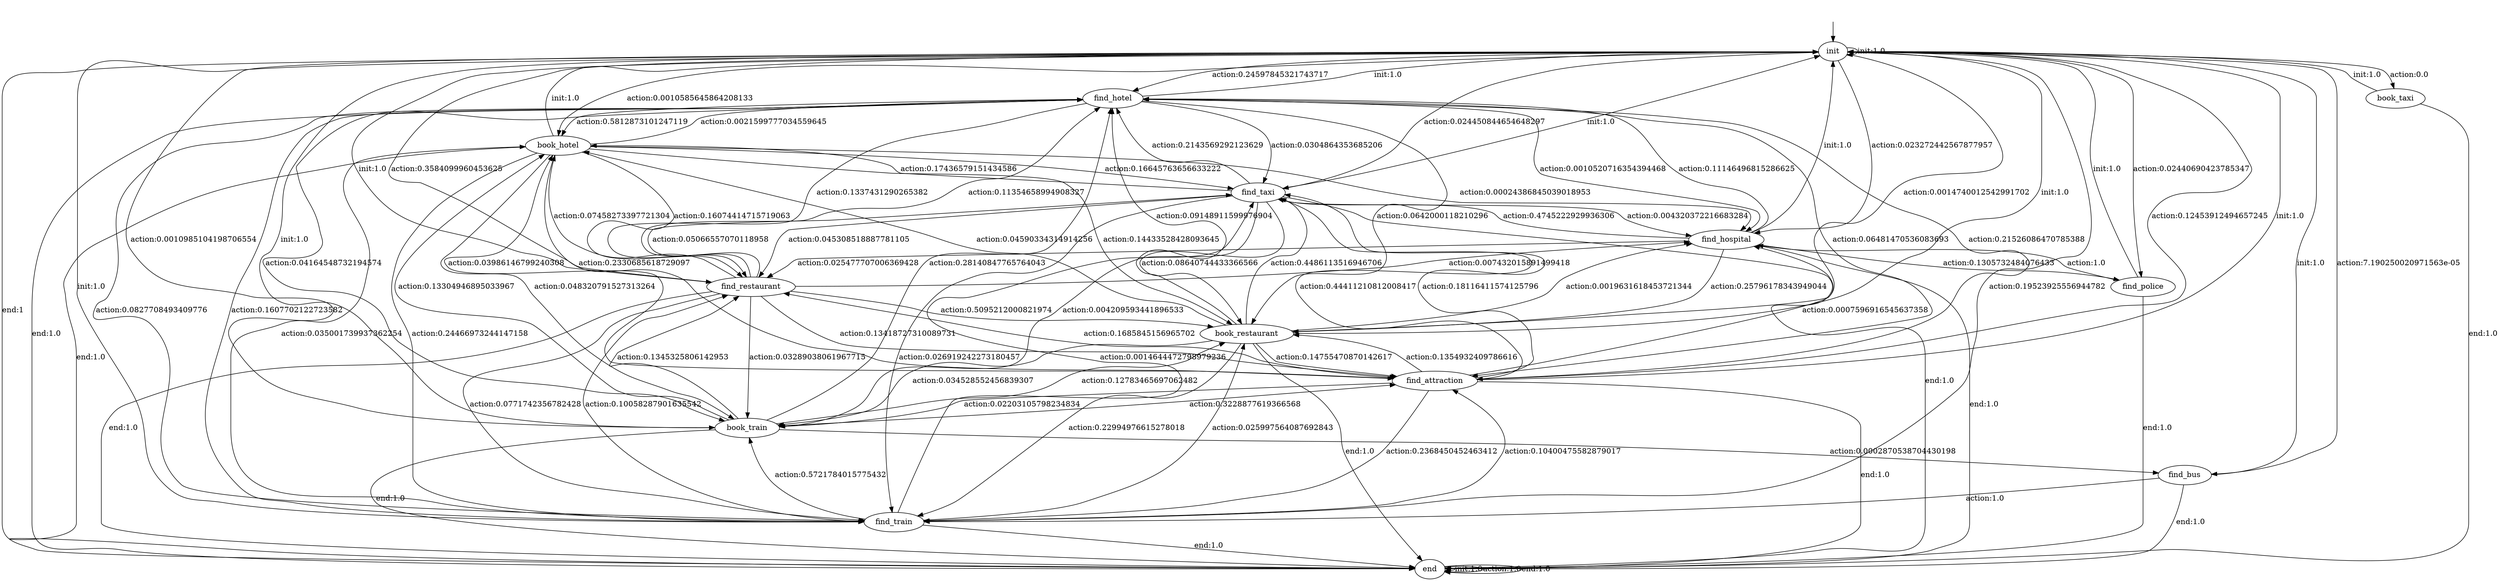 digraph learned_mdp {
s0 [label="init"];
s1 [label="find_hotel"];
s2 [label="book_hotel"];
s3 [label="find_train"];
s4 [label="book_train"];
s5 [label="find_attraction"];
s6 [label="find_restaurant"];
s7 [label="book_restaurant"];
s8 [label="find_hospital"];
s9 [label="book_taxi"];
s10 [label="find_taxi"];
s11 [label="find_bus"];
s12 [label="find_police"];
s13 [label="end"];
s0 -> s0  [label="init:1.0"];
s0 -> s1  [label="action:0.24597845321743717"];
s0 -> s2  [label="action:0.0010585645864208133"];
s0 -> s3  [label="action:0.19523925556944782"];
s0 -> s4  [label="action:0.0010985104198706554"];
s0 -> s5  [label="action:0.12453912494657245"];
s0 -> s6  [label="action:0.3584099960453625"];
s0 -> s7  [label="action:0.0014740012542991702"];
s0 -> s8  [label="action:0.023272442567877957"];
s0 -> s9  [label="action:0.0"];
s0 -> s10  [label="action:0.024450844654648297"];
s0 -> s11  [label="action:7.190250020971563e-05"];
s0 -> s12  [label="action:0.02440690423785347"];
s0 -> s13  [label="end:1"];
s1 -> s0  [label="init:1.0"];
s1 -> s2  [label="action:0.5812873101247119"];
s1 -> s3  [label="action:0.0827708493409776"];
s1 -> s4  [label="action:0.04164548732194574"];
s1 -> s5  [label="action:0.06481470536083693"];
s1 -> s6  [label="action:0.1337431290265382"];
s1 -> s7  [label="action:0.0642000118210296"];
s1 -> s8  [label="action:0.0010520716354394468"];
s1 -> s10  [label="action:0.0304864353685206"];
s1 -> s13 [label="end:1.0"];
s2 -> s0  [label="init:1.0"];
s2 -> s1  [label="action:0.0021599777034559645"];
s2 -> s3  [label="action:0.24466973244147158"];
s2 -> s4  [label="action:0.048320791527313264"];
s2 -> s5  [label="action:0.2330685618729097"];
s2 -> s6  [label="action:0.16074414715719063"];
s2 -> s7  [label="action:0.14433528428093645"];
s2 -> s8  [label="action:0.00024386845039018953"];
s2 -> s10  [label="action:0.16645763656633222"];
s2 -> s13 [label="end:1.0"];
s3 -> s0  [label="init:1.0"];
s3 -> s1  [label="action:0.1607702122723582"];
s3 -> s2  [label="action:0.035001739937362254"];
s3 -> s4  [label="action:0.5721784015775432"];
s3 -> s5  [label="action:0.10400475582879017"];
s3 -> s6  [label="action:0.10058287901635542"];
s3 -> s7  [label="action:0.025997564087692843"];
s3 -> s10  [label="action:0.0014644472798979236"];
s3 -> s13 [label="end:1.0"];
s4 -> s0  [label="init:1.0"];
s4 -> s1  [label="action:0.28140847765764043"];
s4 -> s2  [label="action:0.13304946895033967"];
s4 -> s5  [label="action:0.3228877619366568"];
s4 -> s6  [label="action:0.1345325806142953"];
s4 -> s7  [label="action:0.12783465697062482"];
s4 -> s11  [label="action:0.0002870538704430198"];
s4 -> s13 [label="end:1.0"];
s5 -> s0  [label="init:1.0"];
s5 -> s1  [label="action:0.21526086470785388"];
s5 -> s2  [label="action:0.03986146799240308"];
s5 -> s3  [label="action:0.2368450452463412"];
s5 -> s4  [label="action:0.02203105798234834"];
s5 -> s6  [label="action:0.1685845156965702"];
s5 -> s7  [label="action:0.1354932409786616"];
s5 -> s8  [label="action:0.0007596916545637358"];
s5 -> s10  [label="action:0.18116411574125796"];
s5 -> s13 [label="end:1.0"];
s6 -> s0  [label="init:1.0"];
s6 -> s1  [label="action:0.11354658994908327"];
s6 -> s2  [label="action:0.07458273397721304"];
s6 -> s3  [label="action:0.0771742356782428"];
s6 -> s4  [label="action:0.03289038061967715"];
s6 -> s5  [label="action:0.13418727310089731"];
s6 -> s7  [label="action:0.5095212000821974"];
s6 -> s8  [label="action:0.007432015891499418"];
s6 -> s10  [label="action:0.05066557070118958"];
s6 -> s13 [label="end:1.0"];
s7 -> s0  [label="init:1.0"];
s7 -> s1  [label="action:0.09148911599976904"];
s7 -> s2  [label="action:0.04590334314914256"];
s7 -> s3  [label="action:0.22994976615278018"];
s7 -> s4  [label="action:0.034528552456839307"];
s7 -> s5  [label="action:0.14755470870142617"];
s7 -> s8  [label="action:0.0019631618453721344"];
s7 -> s10  [label="action:0.4486113516946706"];
s7 -> s13 [label="end:1.0"];
s8 -> s0  [label="init:1.0"];
s8 -> s1  [label="action:0.11146496815286625"];
s8 -> s6  [label="action:0.025477707006369428"];
s8 -> s7  [label="action:0.25796178343949044"];
s8 -> s10  [label="action:0.4745222929936306"];
s8 -> s12  [label="action:0.1305732484076433"];
s8 -> s13 [label="end:1.0"];
s9 -> s0  [label="init:1.0"];
s9 -> s13 [label="end:1.0"];
s10 -> s0  [label="init:1.0"];
s10 -> s1  [label="action:0.2143569292123629"];
s10 -> s2  [label="action:0.17436579151434586"];
s10 -> s3  [label="action:0.026919242273180457"];
s10 -> s4  [label="action:0.004209593441896533"];
s10 -> s5  [label="action:0.44411210812008417"];
s10 -> s6  [label="action:0.045308518887781105"];
s10 -> s7  [label="action:0.08640744433366566"];
s10 -> s8  [label="action:0.004320372216683284"];
s10 -> s13 [label="end:1.0"];
s11 -> s0  [label="init:1.0"];
s11 -> s3  [label="action:1.0"];
s11 -> s13 [label="end:1.0"];
s12 -> s0  [label="init:1.0"];
s12 -> s8  [label="action:1.0"];
s12 -> s13 [label="end:1.0"];
s13 -> s13 [label="init:1.0"];
s13 -> s13  [label="action:1.0"];
s13 -> s13  [label="end:1.0"];
__start0 [label="", shape=none];
__start0 -> s0  [label=""];
}